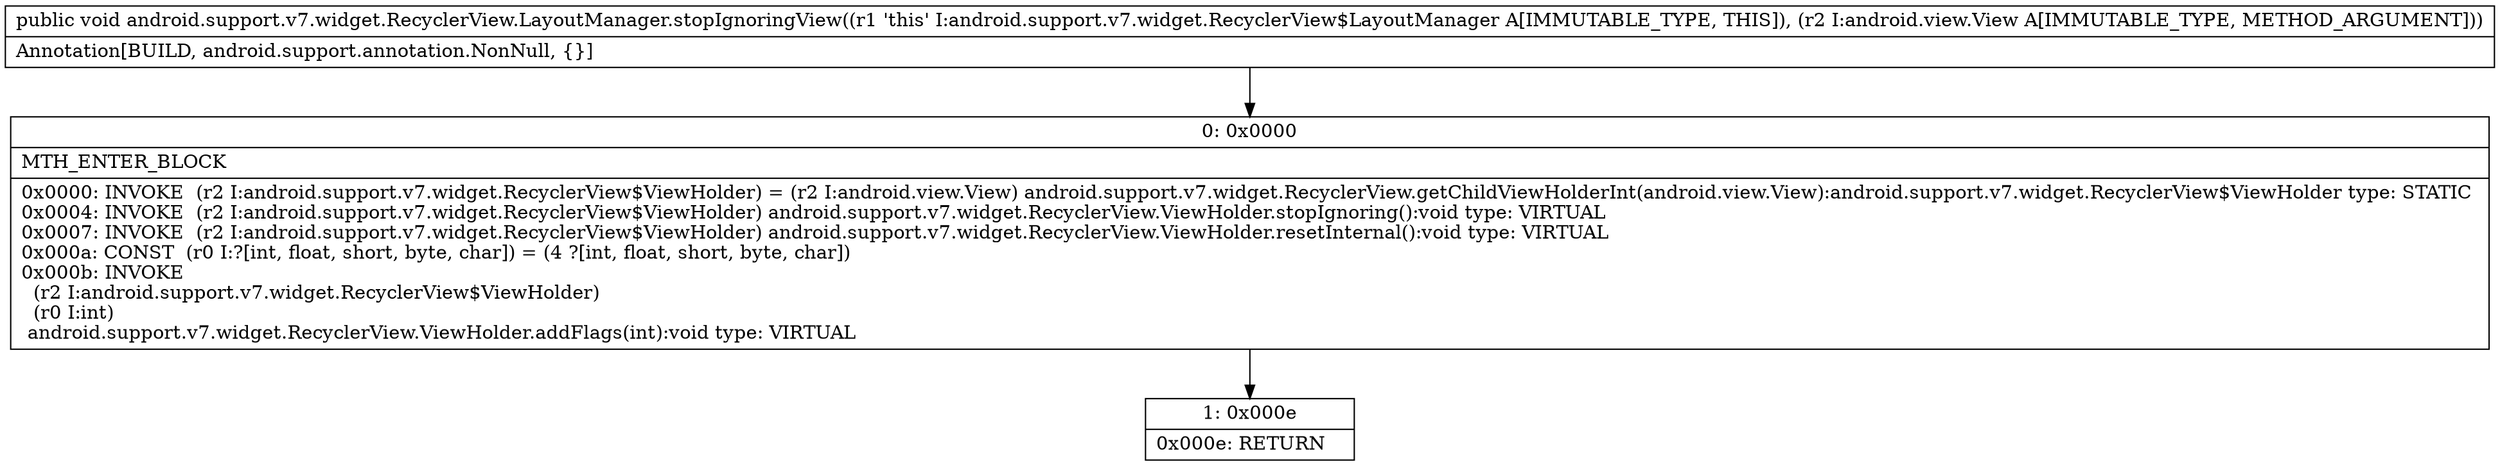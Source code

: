 digraph "CFG forandroid.support.v7.widget.RecyclerView.LayoutManager.stopIgnoringView(Landroid\/view\/View;)V" {
Node_0 [shape=record,label="{0\:\ 0x0000|MTH_ENTER_BLOCK\l|0x0000: INVOKE  (r2 I:android.support.v7.widget.RecyclerView$ViewHolder) = (r2 I:android.view.View) android.support.v7.widget.RecyclerView.getChildViewHolderInt(android.view.View):android.support.v7.widget.RecyclerView$ViewHolder type: STATIC \l0x0004: INVOKE  (r2 I:android.support.v7.widget.RecyclerView$ViewHolder) android.support.v7.widget.RecyclerView.ViewHolder.stopIgnoring():void type: VIRTUAL \l0x0007: INVOKE  (r2 I:android.support.v7.widget.RecyclerView$ViewHolder) android.support.v7.widget.RecyclerView.ViewHolder.resetInternal():void type: VIRTUAL \l0x000a: CONST  (r0 I:?[int, float, short, byte, char]) = (4 ?[int, float, short, byte, char]) \l0x000b: INVOKE  \l  (r2 I:android.support.v7.widget.RecyclerView$ViewHolder)\l  (r0 I:int)\l android.support.v7.widget.RecyclerView.ViewHolder.addFlags(int):void type: VIRTUAL \l}"];
Node_1 [shape=record,label="{1\:\ 0x000e|0x000e: RETURN   \l}"];
MethodNode[shape=record,label="{public void android.support.v7.widget.RecyclerView.LayoutManager.stopIgnoringView((r1 'this' I:android.support.v7.widget.RecyclerView$LayoutManager A[IMMUTABLE_TYPE, THIS]), (r2 I:android.view.View A[IMMUTABLE_TYPE, METHOD_ARGUMENT]))  | Annotation[BUILD, android.support.annotation.NonNull, \{\}]\l}"];
MethodNode -> Node_0;
Node_0 -> Node_1;
}


